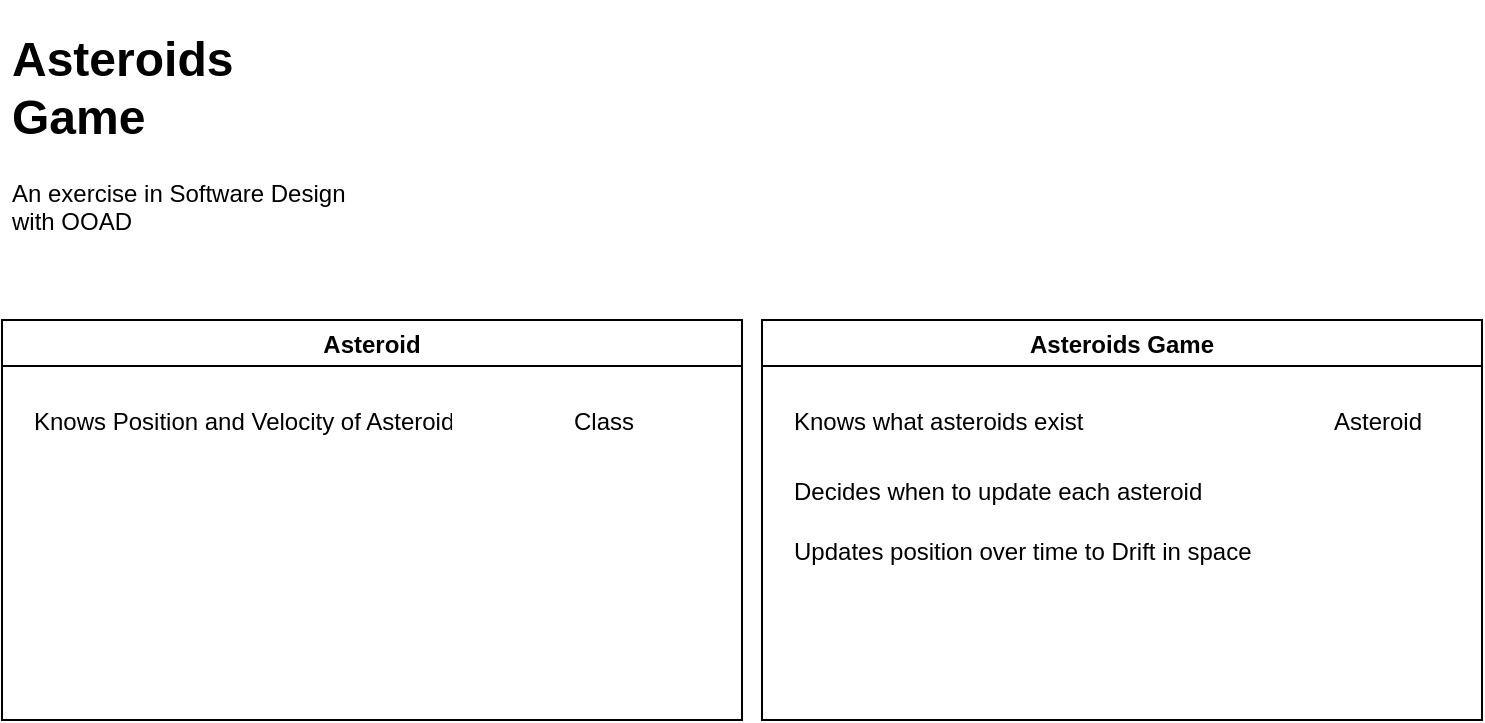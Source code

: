 <mxfile version="20.4.0" type="github">
  <diagram id="C5RBs43oDa-KdzZeNtuy" name="Page-1">
    <mxGraphModel dx="764" dy="603" grid="1" gridSize="10" guides="1" tooltips="1" connect="1" arrows="1" fold="1" page="1" pageScale="1" pageWidth="827" pageHeight="1169" math="0" shadow="0">
      <root>
        <mxCell id="WIyWlLk6GJQsqaUBKTNV-0" />
        <mxCell id="WIyWlLk6GJQsqaUBKTNV-1" parent="WIyWlLk6GJQsqaUBKTNV-0" />
        <mxCell id="ar613myHi7upFacIQybX-5" value="Asteroid" style="swimlane;" vertex="1" parent="WIyWlLk6GJQsqaUBKTNV-1">
          <mxGeometry x="10" y="170" width="370" height="200" as="geometry">
            <mxRectangle x="25" y="220" width="90" height="30" as="alternateBounds" />
          </mxGeometry>
        </mxCell>
        <mxCell id="ar613myHi7upFacIQybX-6" value="Knows Position and Velocity of Asteroid" style="text;strokeColor=none;fillColor=none;align=left;verticalAlign=middle;spacingLeft=4;spacingRight=4;overflow=hidden;points=[[0,0.5],[1,0.5]];portConstraint=eastwest;rotatable=0;" vertex="1" parent="ar613myHi7upFacIQybX-5">
          <mxGeometry x="10" y="35" width="220" height="30" as="geometry" />
        </mxCell>
        <mxCell id="ar613myHi7upFacIQybX-8" value="Class" style="text;strokeColor=none;fillColor=none;align=left;verticalAlign=middle;spacingLeft=4;spacingRight=4;overflow=hidden;points=[[0,0.5],[1,0.5]];portConstraint=eastwest;rotatable=0;" vertex="1" parent="ar613myHi7upFacIQybX-5">
          <mxGeometry x="280" y="35" width="50" height="30" as="geometry" />
        </mxCell>
        <mxCell id="ar613myHi7upFacIQybX-7" value="&lt;h1&gt;Asteroids Game&lt;br&gt;&lt;/h1&gt;&lt;p&gt;An exercise in Software Design with OOAD&lt;br&gt;&lt;/p&gt;" style="text;html=1;strokeColor=none;fillColor=none;spacing=5;spacingTop=-20;whiteSpace=wrap;overflow=hidden;rounded=0;" vertex="1" parent="WIyWlLk6GJQsqaUBKTNV-1">
          <mxGeometry x="10" y="20" width="190" height="120" as="geometry" />
        </mxCell>
        <mxCell id="ar613myHi7upFacIQybX-9" value="Asteroids Game" style="swimlane;" vertex="1" parent="WIyWlLk6GJQsqaUBKTNV-1">
          <mxGeometry x="390" y="170" width="360" height="200" as="geometry" />
        </mxCell>
        <mxCell id="ar613myHi7upFacIQybX-10" value="Knows what asteroids exist" style="text;strokeColor=none;fillColor=none;align=left;verticalAlign=middle;spacingLeft=4;spacingRight=4;overflow=hidden;points=[[0,0.5],[1,0.5]];portConstraint=eastwest;rotatable=0;autosize=1;" vertex="1" parent="ar613myHi7upFacIQybX-9">
          <mxGeometry x="10" y="35" width="220" height="30" as="geometry" />
        </mxCell>
        <mxCell id="ar613myHi7upFacIQybX-13" value="Asteroid" style="text;strokeColor=none;fillColor=none;align=left;verticalAlign=middle;spacingLeft=4;spacingRight=4;overflow=hidden;points=[[0,0.5],[1,0.5]];portConstraint=eastwest;rotatable=0;" vertex="1" parent="ar613myHi7upFacIQybX-9">
          <mxGeometry x="280" y="35" width="60" height="30" as="geometry" />
        </mxCell>
        <mxCell id="ar613myHi7upFacIQybX-15" value="Updates position over time to Drift in space" style="text;strokeColor=none;fillColor=none;align=left;verticalAlign=middle;spacingLeft=4;spacingRight=4;overflow=hidden;points=[[0,0.5],[1,0.5]];portConstraint=eastwest;rotatable=0;autosize=1;" vertex="1" parent="ar613myHi7upFacIQybX-9">
          <mxGeometry x="10" y="100" width="250" height="30" as="geometry" />
        </mxCell>
        <mxCell id="ar613myHi7upFacIQybX-16" value="Decides when to update each asteroid" style="text;strokeColor=none;fillColor=none;align=left;verticalAlign=middle;spacingLeft=4;spacingRight=4;overflow=hidden;points=[[0,0.5],[1,0.5]];portConstraint=eastwest;rotatable=0;autosize=1;" vertex="1" parent="ar613myHi7upFacIQybX-9">
          <mxGeometry x="10" y="70" width="230" height="30" as="geometry" />
        </mxCell>
      </root>
    </mxGraphModel>
  </diagram>
</mxfile>
